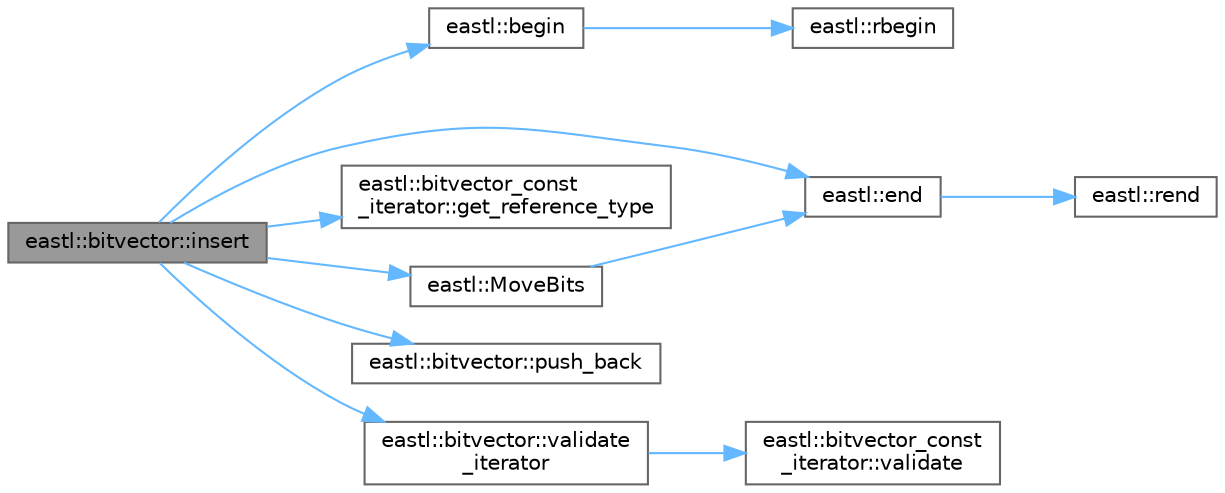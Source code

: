 digraph "eastl::bitvector::insert"
{
 // LATEX_PDF_SIZE
  bgcolor="transparent";
  edge [fontname=Helvetica,fontsize=10,labelfontname=Helvetica,labelfontsize=10];
  node [fontname=Helvetica,fontsize=10,shape=box,height=0.2,width=0.4];
  rankdir="LR";
  Node1 [id="Node000001",label="eastl::bitvector::insert",height=0.2,width=0.4,color="gray40", fillcolor="grey60", style="filled", fontcolor="black",tooltip=" "];
  Node1 -> Node2 [id="edge11_Node000001_Node000002",color="steelblue1",style="solid",tooltip=" "];
  Node2 [id="Node000002",label="eastl::begin",height=0.2,width=0.4,color="grey40", fillcolor="white", style="filled",URL="$namespaceeastl.html#a5416077556bbc43ecf1cdbab7b44c386",tooltip=" "];
  Node2 -> Node3 [id="edge12_Node000002_Node000003",color="steelblue1",style="solid",tooltip=" "];
  Node3 [id="Node000003",label="eastl::rbegin",height=0.2,width=0.4,color="grey40", fillcolor="white", style="filled",URL="$namespaceeastl.html#a9ba06f406320b604f73c79812da2e3c4",tooltip=" "];
  Node1 -> Node4 [id="edge13_Node000001_Node000004",color="steelblue1",style="solid",tooltip=" "];
  Node4 [id="Node000004",label="eastl::end",height=0.2,width=0.4,color="grey40", fillcolor="white", style="filled",URL="$namespaceeastl.html#a015a7329c4b84d454b87496532739b69",tooltip=" "];
  Node4 -> Node5 [id="edge14_Node000004_Node000005",color="steelblue1",style="solid",tooltip=" "];
  Node5 [id="Node000005",label="eastl::rend",height=0.2,width=0.4,color="grey40", fillcolor="white", style="filled",URL="$namespaceeastl.html#ac08b3f3f0eb349df6dc6475d5c8df724",tooltip=" "];
  Node1 -> Node6 [id="edge15_Node000001_Node000006",color="steelblue1",style="solid",tooltip=" "];
  Node6 [id="Node000006",label="eastl::bitvector_const\l_iterator::get_reference_type",height=0.2,width=0.4,color="grey40", fillcolor="white", style="filled",URL="$classeastl_1_1bitvector__const__iterator.html#aa3126b2b0c4f484f0c61cc23de5d5df4",tooltip=" "];
  Node1 -> Node7 [id="edge16_Node000001_Node000007",color="steelblue1",style="solid",tooltip=" "];
  Node7 [id="Node000007",label="eastl::MoveBits",height=0.2,width=0.4,color="grey40", fillcolor="white", style="filled",URL="$namespaceeastl.html#aa4b5c0a127ba845f1b9931ba710d4154",tooltip=" "];
  Node7 -> Node4 [id="edge17_Node000007_Node000004",color="steelblue1",style="solid",tooltip=" "];
  Node1 -> Node8 [id="edge18_Node000001_Node000008",color="steelblue1",style="solid",tooltip=" "];
  Node8 [id="Node000008",label="eastl::bitvector::push_back",height=0.2,width=0.4,color="grey40", fillcolor="white", style="filled",URL="$classeastl_1_1bitvector.html#afb7c80f213af06c69ad37f9dfedc7842",tooltip=" "];
  Node1 -> Node9 [id="edge19_Node000001_Node000009",color="steelblue1",style="solid",tooltip=" "];
  Node9 [id="Node000009",label="eastl::bitvector::validate\l_iterator",height=0.2,width=0.4,color="grey40", fillcolor="white", style="filled",URL="$classeastl_1_1bitvector.html#a783afad1065377799d1c515d86d823fe",tooltip=" "];
  Node9 -> Node10 [id="edge20_Node000009_Node000010",color="steelblue1",style="solid",tooltip=" "];
  Node10 [id="Node000010",label="eastl::bitvector_const\l_iterator::validate",height=0.2,width=0.4,color="grey40", fillcolor="white", style="filled",URL="$classeastl_1_1bitvector__const__iterator.html#a4a320879db9540ecd12d03ceb3159096",tooltip=" "];
}
